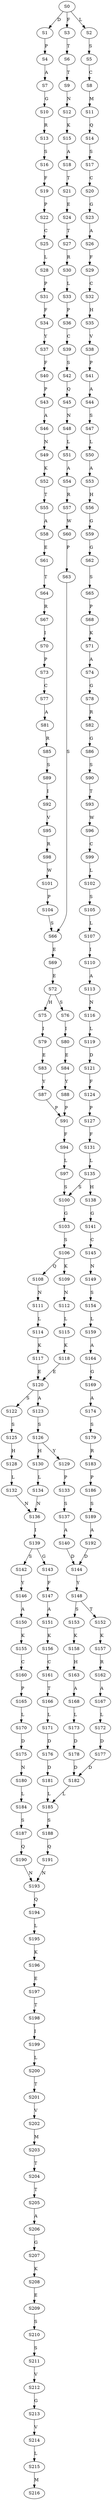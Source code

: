 strict digraph  {
	S0 -> S1 [ label = D ];
	S0 -> S2 [ label = L ];
	S0 -> S3 [ label = F ];
	S1 -> S4 [ label = P ];
	S2 -> S5 [ label = S ];
	S3 -> S6 [ label = T ];
	S4 -> S7 [ label = A ];
	S5 -> S8 [ label = C ];
	S6 -> S9 [ label = T ];
	S7 -> S10 [ label = G ];
	S8 -> S11 [ label = M ];
	S9 -> S12 [ label = N ];
	S10 -> S13 [ label = R ];
	S11 -> S14 [ label = Q ];
	S12 -> S15 [ label = K ];
	S13 -> S16 [ label = S ];
	S14 -> S17 [ label = S ];
	S15 -> S18 [ label = A ];
	S16 -> S19 [ label = F ];
	S17 -> S20 [ label = C ];
	S18 -> S21 [ label = T ];
	S19 -> S22 [ label = P ];
	S20 -> S23 [ label = G ];
	S21 -> S24 [ label = E ];
	S22 -> S25 [ label = C ];
	S23 -> S26 [ label = A ];
	S24 -> S27 [ label = T ];
	S25 -> S28 [ label = L ];
	S26 -> S29 [ label = F ];
	S27 -> S30 [ label = R ];
	S28 -> S31 [ label = P ];
	S29 -> S32 [ label = C ];
	S30 -> S33 [ label = L ];
	S31 -> S34 [ label = F ];
	S32 -> S35 [ label = H ];
	S33 -> S36 [ label = P ];
	S34 -> S37 [ label = Y ];
	S35 -> S38 [ label = V ];
	S36 -> S39 [ label = C ];
	S37 -> S40 [ label = F ];
	S38 -> S41 [ label = P ];
	S39 -> S42 [ label = S ];
	S40 -> S43 [ label = P ];
	S41 -> S44 [ label = A ];
	S42 -> S45 [ label = Q ];
	S43 -> S46 [ label = A ];
	S44 -> S47 [ label = S ];
	S45 -> S48 [ label = N ];
	S46 -> S49 [ label = N ];
	S47 -> S50 [ label = L ];
	S48 -> S51 [ label = L ];
	S49 -> S52 [ label = K ];
	S50 -> S53 [ label = A ];
	S51 -> S54 [ label = A ];
	S52 -> S55 [ label = T ];
	S53 -> S56 [ label = H ];
	S54 -> S57 [ label = R ];
	S55 -> S58 [ label = A ];
	S56 -> S59 [ label = G ];
	S57 -> S60 [ label = W ];
	S58 -> S61 [ label = E ];
	S59 -> S62 [ label = G ];
	S60 -> S63 [ label = P ];
	S61 -> S64 [ label = T ];
	S62 -> S65 [ label = S ];
	S63 -> S66 [ label = S ];
	S64 -> S67 [ label = R ];
	S65 -> S68 [ label = P ];
	S66 -> S69 [ label = E ];
	S67 -> S70 [ label = I ];
	S68 -> S71 [ label = K ];
	S69 -> S72 [ label = E ];
	S70 -> S73 [ label = P ];
	S71 -> S74 [ label = A ];
	S72 -> S75 [ label = H ];
	S72 -> S76 [ label = S ];
	S73 -> S77 [ label = C ];
	S74 -> S78 [ label = G ];
	S75 -> S79 [ label = I ];
	S76 -> S80 [ label = I ];
	S77 -> S81 [ label = A ];
	S78 -> S82 [ label = R ];
	S79 -> S83 [ label = E ];
	S80 -> S84 [ label = E ];
	S81 -> S85 [ label = R ];
	S82 -> S86 [ label = G ];
	S83 -> S87 [ label = Y ];
	S84 -> S88 [ label = Y ];
	S85 -> S89 [ label = S ];
	S86 -> S90 [ label = S ];
	S87 -> S91 [ label = P ];
	S88 -> S91 [ label = P ];
	S89 -> S92 [ label = I ];
	S90 -> S93 [ label = T ];
	S91 -> S94 [ label = F ];
	S92 -> S95 [ label = V ];
	S93 -> S96 [ label = W ];
	S94 -> S97 [ label = L ];
	S95 -> S98 [ label = R ];
	S96 -> S99 [ label = C ];
	S97 -> S100 [ label = S ];
	S98 -> S101 [ label = W ];
	S99 -> S102 [ label = L ];
	S100 -> S103 [ label = G ];
	S101 -> S104 [ label = P ];
	S102 -> S105 [ label = S ];
	S103 -> S106 [ label = S ];
	S104 -> S66 [ label = S ];
	S105 -> S107 [ label = L ];
	S106 -> S108 [ label = Q ];
	S106 -> S109 [ label = K ];
	S107 -> S110 [ label = I ];
	S108 -> S111 [ label = N ];
	S109 -> S112 [ label = N ];
	S110 -> S113 [ label = A ];
	S111 -> S114 [ label = L ];
	S112 -> S115 [ label = L ];
	S113 -> S116 [ label = N ];
	S114 -> S117 [ label = K ];
	S115 -> S118 [ label = K ];
	S116 -> S119 [ label = L ];
	S117 -> S120 [ label = E ];
	S118 -> S120 [ label = E ];
	S119 -> S121 [ label = D ];
	S120 -> S122 [ label = S ];
	S120 -> S123 [ label = A ];
	S121 -> S124 [ label = F ];
	S122 -> S125 [ label = S ];
	S123 -> S126 [ label = S ];
	S124 -> S127 [ label = P ];
	S125 -> S128 [ label = H ];
	S126 -> S129 [ label = Y ];
	S126 -> S130 [ label = H ];
	S127 -> S131 [ label = F ];
	S128 -> S132 [ label = L ];
	S129 -> S133 [ label = P ];
	S130 -> S134 [ label = L ];
	S131 -> S135 [ label = L ];
	S132 -> S136 [ label = N ];
	S133 -> S137 [ label = S ];
	S134 -> S136 [ label = N ];
	S135 -> S100 [ label = S ];
	S135 -> S138 [ label = H ];
	S136 -> S139 [ label = I ];
	S137 -> S140 [ label = A ];
	S138 -> S141 [ label = G ];
	S139 -> S142 [ label = S ];
	S139 -> S143 [ label = G ];
	S140 -> S144 [ label = D ];
	S141 -> S145 [ label = C ];
	S142 -> S146 [ label = Y ];
	S143 -> S147 [ label = F ];
	S144 -> S148 [ label = Y ];
	S145 -> S149 [ label = N ];
	S146 -> S150 [ label = A ];
	S147 -> S151 [ label = A ];
	S148 -> S152 [ label = T ];
	S148 -> S153 [ label = S ];
	S149 -> S154 [ label = S ];
	S150 -> S155 [ label = K ];
	S151 -> S156 [ label = K ];
	S152 -> S157 [ label = K ];
	S153 -> S158 [ label = K ];
	S154 -> S159 [ label = L ];
	S155 -> S160 [ label = C ];
	S156 -> S161 [ label = C ];
	S157 -> S162 [ label = R ];
	S158 -> S163 [ label = H ];
	S159 -> S164 [ label = A ];
	S160 -> S165 [ label = P ];
	S161 -> S166 [ label = T ];
	S162 -> S167 [ label = A ];
	S163 -> S168 [ label = A ];
	S164 -> S169 [ label = G ];
	S165 -> S170 [ label = L ];
	S166 -> S171 [ label = L ];
	S167 -> S172 [ label = L ];
	S168 -> S173 [ label = L ];
	S169 -> S174 [ label = A ];
	S170 -> S175 [ label = D ];
	S171 -> S176 [ label = D ];
	S172 -> S177 [ label = D ];
	S173 -> S178 [ label = D ];
	S174 -> S179 [ label = S ];
	S175 -> S180 [ label = N ];
	S176 -> S181 [ label = D ];
	S177 -> S182 [ label = D ];
	S178 -> S182 [ label = D ];
	S179 -> S183 [ label = R ];
	S180 -> S184 [ label = L ];
	S181 -> S185 [ label = L ];
	S182 -> S185 [ label = L ];
	S183 -> S186 [ label = P ];
	S184 -> S187 [ label = S ];
	S185 -> S188 [ label = S ];
	S186 -> S189 [ label = S ];
	S187 -> S190 [ label = Q ];
	S188 -> S191 [ label = Q ];
	S189 -> S192 [ label = A ];
	S190 -> S193 [ label = N ];
	S191 -> S193 [ label = N ];
	S192 -> S144 [ label = D ];
	S193 -> S194 [ label = Q ];
	S194 -> S195 [ label = L ];
	S195 -> S196 [ label = K ];
	S196 -> S197 [ label = E ];
	S197 -> S198 [ label = T ];
	S198 -> S199 [ label = I ];
	S199 -> S200 [ label = L ];
	S200 -> S201 [ label = T ];
	S201 -> S202 [ label = V ];
	S202 -> S203 [ label = M ];
	S203 -> S204 [ label = T ];
	S204 -> S205 [ label = T ];
	S205 -> S206 [ label = A ];
	S206 -> S207 [ label = G ];
	S207 -> S208 [ label = K ];
	S208 -> S209 [ label = E ];
	S209 -> S210 [ label = S ];
	S210 -> S211 [ label = S ];
	S211 -> S212 [ label = V ];
	S212 -> S213 [ label = G ];
	S213 -> S214 [ label = V ];
	S214 -> S215 [ label = L ];
	S215 -> S216 [ label = M ];
}
